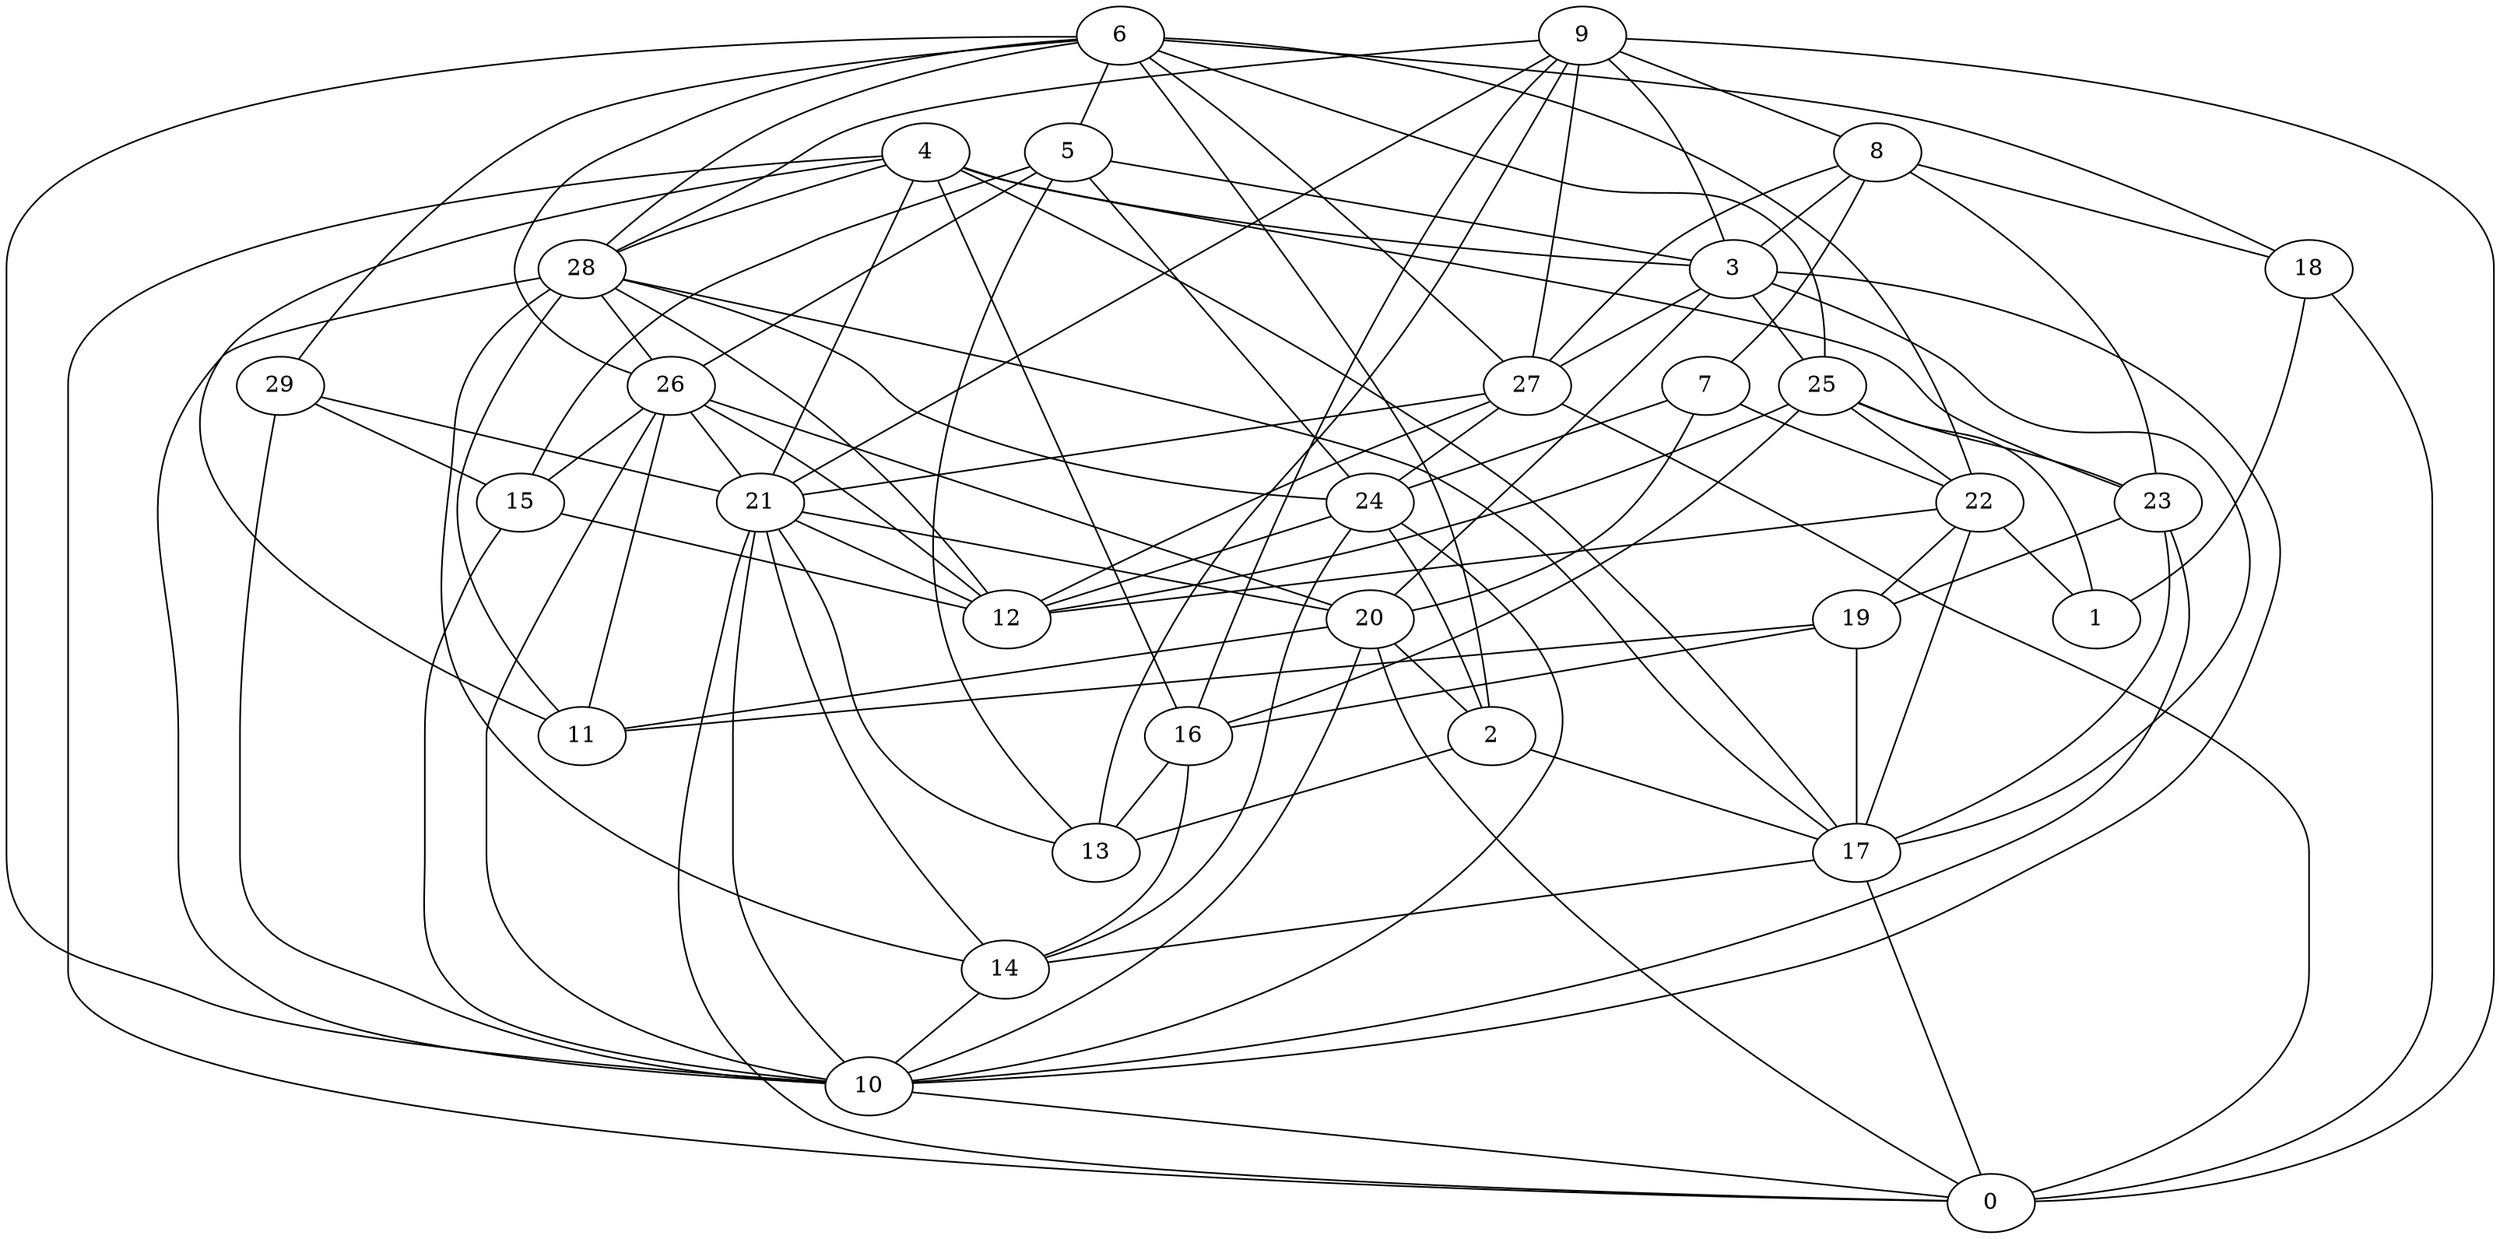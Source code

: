digraph GG_graph {

subgraph G_graph {
edge [color = black]
"4" -> "16" [dir = none]
"4" -> "23" [dir = none]
"4" -> "3" [dir = none]
"4" -> "21" [dir = none]
"4" -> "11" [dir = none]
"4" -> "28" [dir = none]
"4" -> "17" [dir = none]
"22" -> "12" [dir = none]
"22" -> "17" [dir = none]
"22" -> "1" [dir = none]
"22" -> "19" [dir = none]
"9" -> "8" [dir = none]
"9" -> "16" [dir = none]
"9" -> "27" [dir = none]
"9" -> "28" [dir = none]
"9" -> "3" [dir = none]
"9" -> "13" [dir = none]
"26" -> "20" [dir = none]
"26" -> "11" [dir = none]
"26" -> "21" [dir = none]
"26" -> "10" [dir = none]
"26" -> "15" [dir = none]
"14" -> "10" [dir = none]
"15" -> "10" [dir = none]
"15" -> "12" [dir = none]
"29" -> "10" [dir = none]
"29" -> "15" [dir = none]
"29" -> "21" [dir = none]
"27" -> "0" [dir = none]
"27" -> "21" [dir = none]
"27" -> "24" [dir = none]
"27" -> "12" [dir = none]
"17" -> "0" [dir = none]
"17" -> "14" [dir = none]
"28" -> "14" [dir = none]
"28" -> "17" [dir = none]
"28" -> "12" [dir = none]
"28" -> "26" [dir = none]
"28" -> "10" [dir = none]
"28" -> "11" [dir = none]
"28" -> "24" [dir = none]
"10" -> "0" [dir = none]
"7" -> "22" [dir = none]
"7" -> "24" [dir = none]
"7" -> "20" [dir = none]
"23" -> "19" [dir = none]
"23" -> "10" [dir = none]
"21" -> "13" [dir = none]
"21" -> "0" [dir = none]
"21" -> "10" [dir = none]
"21" -> "12" [dir = none]
"21" -> "20" [dir = none]
"21" -> "14" [dir = none]
"20" -> "10" [dir = none]
"20" -> "0" [dir = none]
"20" -> "2" [dir = none]
"24" -> "2" [dir = none]
"24" -> "12" [dir = none]
"24" -> "10" [dir = none]
"16" -> "14" [dir = none]
"25" -> "16" [dir = none]
"25" -> "1" [dir = none]
"25" -> "22" [dir = none]
"25" -> "23" [dir = none]
"25" -> "12" [dir = none]
"2" -> "13" [dir = none]
"3" -> "20" [dir = none]
"3" -> "10" [dir = none]
"3" -> "27" [dir = none]
"3" -> "25" [dir = none]
"6" -> "22" [dir = none]
"6" -> "26" [dir = none]
"6" -> "10" [dir = none]
"6" -> "29" [dir = none]
"6" -> "18" [dir = none]
"19" -> "16" [dir = none]
"5" -> "15" [dir = none]
"5" -> "13" [dir = none]
"5" -> "26" [dir = none]
"5" -> "3" [dir = none]
"18" -> "1" [dir = none]
"18" -> "0" [dir = none]
"8" -> "23" [dir = none]
"8" -> "7" [dir = none]
"8" -> "18" [dir = none]
"8" -> "3" [dir = none]
"8" -> "27" [dir = none]
"6" -> "27" [dir = none]
"4" -> "0" [dir = none]
"6" -> "5" [dir = none]
"6" -> "2" [dir = none]
"20" -> "11" [dir = none]
"19" -> "17" [dir = none]
"5" -> "24" [dir = none]
"2" -> "17" [dir = none]
"6" -> "28" [dir = none]
"6" -> "25" [dir = none]
"16" -> "13" [dir = none]
"23" -> "17" [dir = none]
"19" -> "11" [dir = none]
"9" -> "0" [dir = none]
"24" -> "14" [dir = none]
"9" -> "21" [dir = none]
"3" -> "17" [dir = none]
"26" -> "12" [dir = none]
}

}
